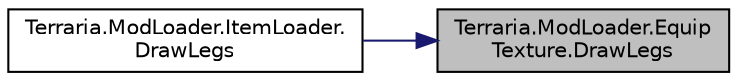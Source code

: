digraph "Terraria.ModLoader.EquipTexture.DrawLegs"
{
 // LATEX_PDF_SIZE
  edge [fontname="Helvetica",fontsize="10",labelfontname="Helvetica",labelfontsize="10"];
  node [fontname="Helvetica",fontsize="10",shape=record];
  rankdir="RL";
  Node1 [label="Terraria.ModLoader.Equip\lTexture.DrawLegs",height=0.2,width=0.4,color="black", fillcolor="grey75", style="filled", fontcolor="black",tooltip="Return false to hide the player's legs when this leg or shoe equipment texture is worn...."];
  Node1 -> Node2 [dir="back",color="midnightblue",fontsize="10",style="solid",fontname="Helvetica"];
  Node2 [label="Terraria.ModLoader.ItemLoader.\lDrawLegs",height=0.2,width=0.4,color="black", fillcolor="white", style="filled",URL="$class_terraria_1_1_mod_loader_1_1_item_loader.html#ae9b78c43cf2796a560a267c89264d762",tooltip="Calls the item's leg equipment texture's DrawLegs hook, then the item's shoe equipment texture's Draw..."];
}
